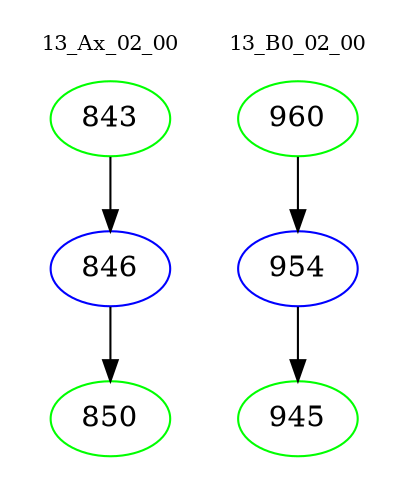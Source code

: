 digraph{
subgraph cluster_0 {
color = white
label = "13_Ax_02_00";
fontsize=10;
T0_843 [label="843", color="green"]
T0_843 -> T0_846 [color="black"]
T0_846 [label="846", color="blue"]
T0_846 -> T0_850 [color="black"]
T0_850 [label="850", color="green"]
}
subgraph cluster_1 {
color = white
label = "13_B0_02_00";
fontsize=10;
T1_960 [label="960", color="green"]
T1_960 -> T1_954 [color="black"]
T1_954 [label="954", color="blue"]
T1_954 -> T1_945 [color="black"]
T1_945 [label="945", color="green"]
}
}
